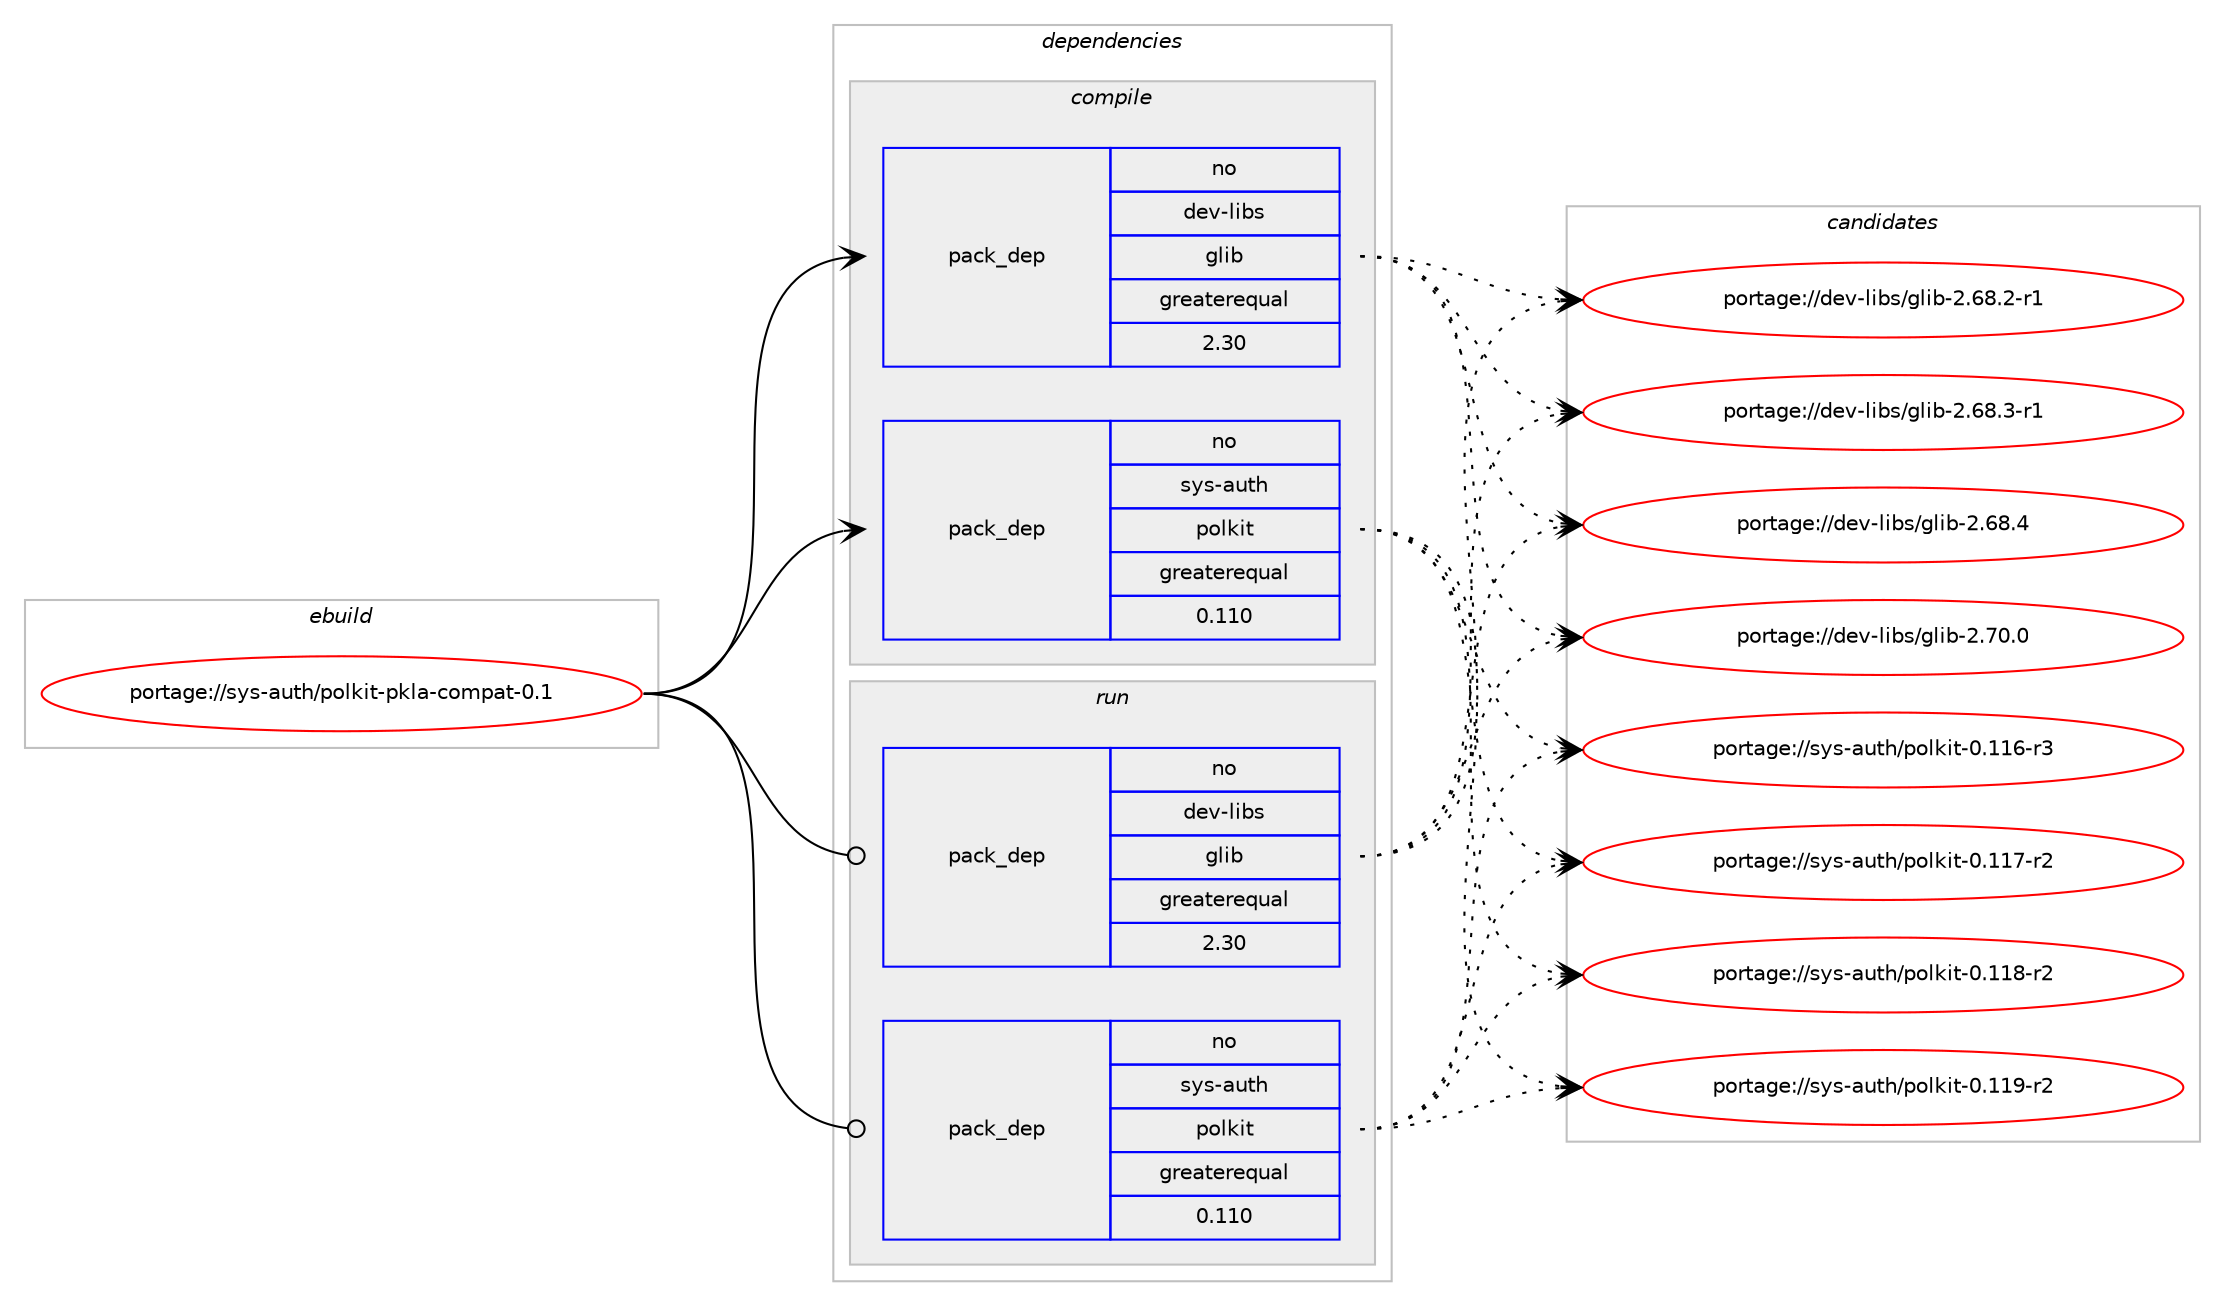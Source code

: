 digraph prolog {

# *************
# Graph options
# *************

newrank=true;
concentrate=true;
compound=true;
graph [rankdir=LR,fontname=Helvetica,fontsize=10,ranksep=1.5];#, ranksep=2.5, nodesep=0.2];
edge  [arrowhead=vee];
node  [fontname=Helvetica,fontsize=10];

# **********
# The ebuild
# **********

subgraph cluster_leftcol {
color=gray;
rank=same;
label=<<i>ebuild</i>>;
id [label="portage://sys-auth/polkit-pkla-compat-0.1", color=red, width=4, href="../sys-auth/polkit-pkla-compat-0.1.svg"];
}

# ****************
# The dependencies
# ****************

subgraph cluster_midcol {
color=gray;
label=<<i>dependencies</i>>;
subgraph cluster_compile {
fillcolor="#eeeeee";
style=filled;
label=<<i>compile</i>>;
# *** BEGIN UNKNOWN DEPENDENCY TYPE (TODO) ***
# id -> package_dependency(portage://sys-auth/polkit-pkla-compat-0.1,install,no,app-text,docbook-xsl-stylesheets,none,[,,],[],[])
# *** END UNKNOWN DEPENDENCY TYPE (TODO) ***

subgraph pack353 {
dependency718 [label=<<TABLE BORDER="0" CELLBORDER="1" CELLSPACING="0" CELLPADDING="4" WIDTH="220"><TR><TD ROWSPAN="6" CELLPADDING="30">pack_dep</TD></TR><TR><TD WIDTH="110">no</TD></TR><TR><TD>dev-libs</TD></TR><TR><TD>glib</TD></TR><TR><TD>greaterequal</TD></TR><TR><TD>2.30</TD></TR></TABLE>>, shape=none, color=blue];
}
id:e -> dependency718:w [weight=20,style="solid",arrowhead="vee"];
# *** BEGIN UNKNOWN DEPENDENCY TYPE (TODO) ***
# id -> package_dependency(portage://sys-auth/polkit-pkla-compat-0.1,install,no,dev-libs,libxslt,none,[,,],[],[])
# *** END UNKNOWN DEPENDENCY TYPE (TODO) ***

subgraph pack354 {
dependency719 [label=<<TABLE BORDER="0" CELLBORDER="1" CELLSPACING="0" CELLPADDING="4" WIDTH="220"><TR><TD ROWSPAN="6" CELLPADDING="30">pack_dep</TD></TR><TR><TD WIDTH="110">no</TD></TR><TR><TD>sys-auth</TD></TR><TR><TD>polkit</TD></TR><TR><TD>greaterequal</TD></TR><TR><TD>0.110</TD></TR></TABLE>>, shape=none, color=blue];
}
id:e -> dependency719:w [weight=20,style="solid",arrowhead="vee"];
# *** BEGIN UNKNOWN DEPENDENCY TYPE (TODO) ***
# id -> package_dependency(portage://sys-auth/polkit-pkla-compat-0.1,install,no,virtual,pkgconfig,none,[,,],[],[])
# *** END UNKNOWN DEPENDENCY TYPE (TODO) ***

}
subgraph cluster_compileandrun {
fillcolor="#eeeeee";
style=filled;
label=<<i>compile and run</i>>;
}
subgraph cluster_run {
fillcolor="#eeeeee";
style=filled;
label=<<i>run</i>>;
subgraph pack355 {
dependency720 [label=<<TABLE BORDER="0" CELLBORDER="1" CELLSPACING="0" CELLPADDING="4" WIDTH="220"><TR><TD ROWSPAN="6" CELLPADDING="30">pack_dep</TD></TR><TR><TD WIDTH="110">no</TD></TR><TR><TD>dev-libs</TD></TR><TR><TD>glib</TD></TR><TR><TD>greaterequal</TD></TR><TR><TD>2.30</TD></TR></TABLE>>, shape=none, color=blue];
}
id:e -> dependency720:w [weight=20,style="solid",arrowhead="odot"];
subgraph pack356 {
dependency721 [label=<<TABLE BORDER="0" CELLBORDER="1" CELLSPACING="0" CELLPADDING="4" WIDTH="220"><TR><TD ROWSPAN="6" CELLPADDING="30">pack_dep</TD></TR><TR><TD WIDTH="110">no</TD></TR><TR><TD>sys-auth</TD></TR><TR><TD>polkit</TD></TR><TR><TD>greaterequal</TD></TR><TR><TD>0.110</TD></TR></TABLE>>, shape=none, color=blue];
}
id:e -> dependency721:w [weight=20,style="solid",arrowhead="odot"];
}
}

# **************
# The candidates
# **************

subgraph cluster_choices {
rank=same;
color=gray;
label=<<i>candidates</i>>;

subgraph choice353 {
color=black;
nodesep=1;
choice10010111845108105981154710310810598455046545646504511449 [label="portage://dev-libs/glib-2.68.2-r1", color=red, width=4,href="../dev-libs/glib-2.68.2-r1.svg"];
choice10010111845108105981154710310810598455046545646514511449 [label="portage://dev-libs/glib-2.68.3-r1", color=red, width=4,href="../dev-libs/glib-2.68.3-r1.svg"];
choice1001011184510810598115471031081059845504654564652 [label="portage://dev-libs/glib-2.68.4", color=red, width=4,href="../dev-libs/glib-2.68.4.svg"];
choice1001011184510810598115471031081059845504655484648 [label="portage://dev-libs/glib-2.70.0", color=red, width=4,href="../dev-libs/glib-2.70.0.svg"];
dependency718:e -> choice10010111845108105981154710310810598455046545646504511449:w [style=dotted,weight="100"];
dependency718:e -> choice10010111845108105981154710310810598455046545646514511449:w [style=dotted,weight="100"];
dependency718:e -> choice1001011184510810598115471031081059845504654564652:w [style=dotted,weight="100"];
dependency718:e -> choice1001011184510810598115471031081059845504655484648:w [style=dotted,weight="100"];
}
subgraph choice354 {
color=black;
nodesep=1;
choice1151211154597117116104471121111081071051164548464949544511451 [label="portage://sys-auth/polkit-0.116-r3", color=red, width=4,href="../sys-auth/polkit-0.116-r3.svg"];
choice1151211154597117116104471121111081071051164548464949554511450 [label="portage://sys-auth/polkit-0.117-r2", color=red, width=4,href="../sys-auth/polkit-0.117-r2.svg"];
choice1151211154597117116104471121111081071051164548464949564511450 [label="portage://sys-auth/polkit-0.118-r2", color=red, width=4,href="../sys-auth/polkit-0.118-r2.svg"];
choice1151211154597117116104471121111081071051164548464949574511450 [label="portage://sys-auth/polkit-0.119-r2", color=red, width=4,href="../sys-auth/polkit-0.119-r2.svg"];
dependency719:e -> choice1151211154597117116104471121111081071051164548464949544511451:w [style=dotted,weight="100"];
dependency719:e -> choice1151211154597117116104471121111081071051164548464949554511450:w [style=dotted,weight="100"];
dependency719:e -> choice1151211154597117116104471121111081071051164548464949564511450:w [style=dotted,weight="100"];
dependency719:e -> choice1151211154597117116104471121111081071051164548464949574511450:w [style=dotted,weight="100"];
}
subgraph choice355 {
color=black;
nodesep=1;
choice10010111845108105981154710310810598455046545646504511449 [label="portage://dev-libs/glib-2.68.2-r1", color=red, width=4,href="../dev-libs/glib-2.68.2-r1.svg"];
choice10010111845108105981154710310810598455046545646514511449 [label="portage://dev-libs/glib-2.68.3-r1", color=red, width=4,href="../dev-libs/glib-2.68.3-r1.svg"];
choice1001011184510810598115471031081059845504654564652 [label="portage://dev-libs/glib-2.68.4", color=red, width=4,href="../dev-libs/glib-2.68.4.svg"];
choice1001011184510810598115471031081059845504655484648 [label="portage://dev-libs/glib-2.70.0", color=red, width=4,href="../dev-libs/glib-2.70.0.svg"];
dependency720:e -> choice10010111845108105981154710310810598455046545646504511449:w [style=dotted,weight="100"];
dependency720:e -> choice10010111845108105981154710310810598455046545646514511449:w [style=dotted,weight="100"];
dependency720:e -> choice1001011184510810598115471031081059845504654564652:w [style=dotted,weight="100"];
dependency720:e -> choice1001011184510810598115471031081059845504655484648:w [style=dotted,weight="100"];
}
subgraph choice356 {
color=black;
nodesep=1;
choice1151211154597117116104471121111081071051164548464949544511451 [label="portage://sys-auth/polkit-0.116-r3", color=red, width=4,href="../sys-auth/polkit-0.116-r3.svg"];
choice1151211154597117116104471121111081071051164548464949554511450 [label="portage://sys-auth/polkit-0.117-r2", color=red, width=4,href="../sys-auth/polkit-0.117-r2.svg"];
choice1151211154597117116104471121111081071051164548464949564511450 [label="portage://sys-auth/polkit-0.118-r2", color=red, width=4,href="../sys-auth/polkit-0.118-r2.svg"];
choice1151211154597117116104471121111081071051164548464949574511450 [label="portage://sys-auth/polkit-0.119-r2", color=red, width=4,href="../sys-auth/polkit-0.119-r2.svg"];
dependency721:e -> choice1151211154597117116104471121111081071051164548464949544511451:w [style=dotted,weight="100"];
dependency721:e -> choice1151211154597117116104471121111081071051164548464949554511450:w [style=dotted,weight="100"];
dependency721:e -> choice1151211154597117116104471121111081071051164548464949564511450:w [style=dotted,weight="100"];
dependency721:e -> choice1151211154597117116104471121111081071051164548464949574511450:w [style=dotted,weight="100"];
}
}

}
